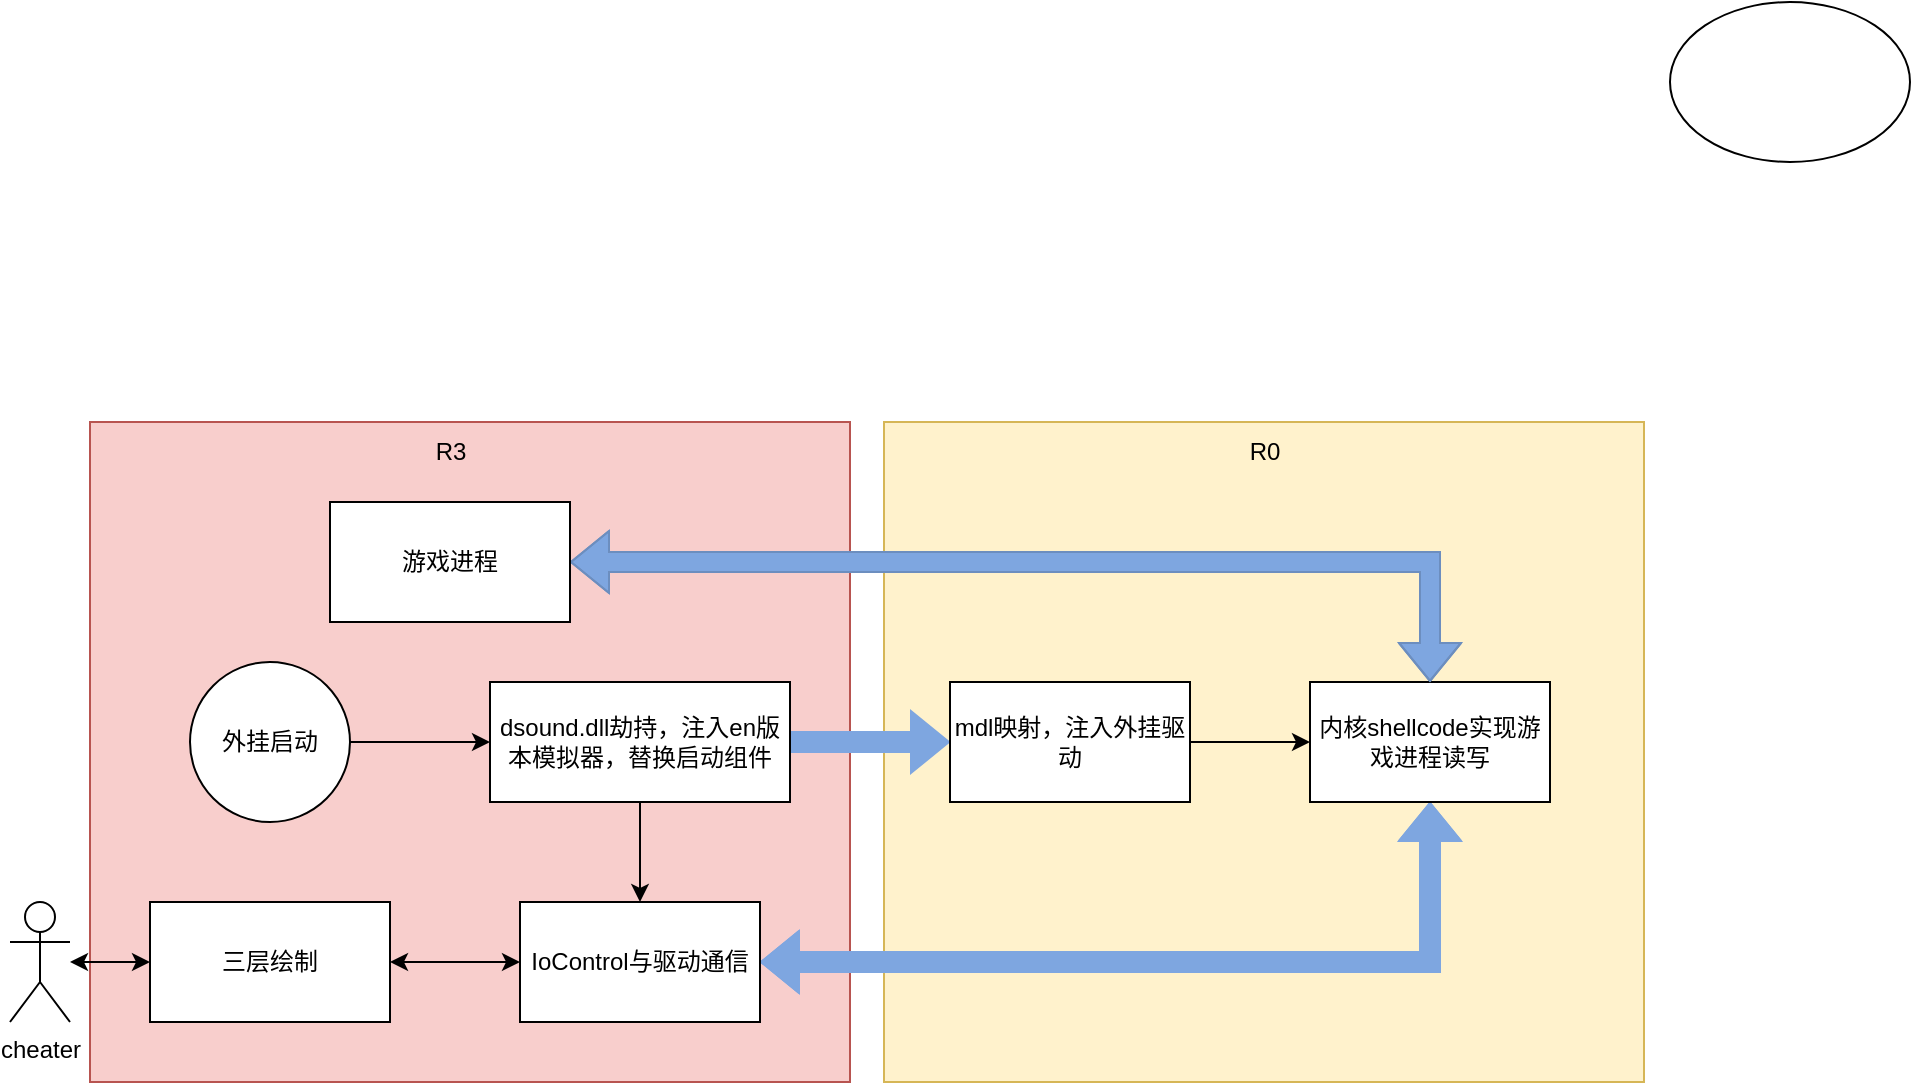 <mxfile version="27.2.0">
  <diagram name="第 1 页" id="94atwDYx0tnbWcTaVONh">
    <mxGraphModel dx="1971" dy="1114" grid="1" gridSize="10" guides="1" tooltips="1" connect="1" arrows="1" fold="1" page="1" pageScale="1" pageWidth="827" pageHeight="1169" math="0" shadow="0">
      <root>
        <mxCell id="0" />
        <mxCell id="1" parent="0" />
        <mxCell id="5Bq08Rg5JXSJL_3d3jPr-19" value="" style="rounded=0;whiteSpace=wrap;html=1;fillColor=#fff2cc;strokeColor=#d6b656;" vertex="1" parent="1">
          <mxGeometry x="447" y="270" width="380" height="330" as="geometry" />
        </mxCell>
        <mxCell id="5Bq08Rg5JXSJL_3d3jPr-16" value="" style="rounded=0;whiteSpace=wrap;html=1;fillColor=#f8cecc;strokeColor=#b85450;" vertex="1" parent="1">
          <mxGeometry x="50" y="270" width="380" height="330" as="geometry" />
        </mxCell>
        <mxCell id="5Bq08Rg5JXSJL_3d3jPr-13" value="" style="edgeStyle=orthogonalEdgeStyle;rounded=0;orthogonalLoop=1;jettySize=auto;html=1;" edge="1" parent="1" source="5Bq08Rg5JXSJL_3d3jPr-2" target="5Bq08Rg5JXSJL_3d3jPr-12">
          <mxGeometry relative="1" as="geometry" />
        </mxCell>
        <mxCell id="5Bq08Rg5JXSJL_3d3jPr-2" value="外挂启动" style="ellipse;whiteSpace=wrap;html=1;aspect=fixed;" vertex="1" parent="1">
          <mxGeometry x="100" y="390" width="80" height="80" as="geometry" />
        </mxCell>
        <mxCell id="5Bq08Rg5JXSJL_3d3jPr-15" value="" style="edgeStyle=orthogonalEdgeStyle;rounded=0;orthogonalLoop=1;jettySize=auto;html=1;shape=flexArrow;fillColor=#7EA6E0;strokeColor=#7EA6E0;" edge="1" parent="1" source="5Bq08Rg5JXSJL_3d3jPr-12" target="5Bq08Rg5JXSJL_3d3jPr-14">
          <mxGeometry relative="1" as="geometry" />
        </mxCell>
        <mxCell id="5Bq08Rg5JXSJL_3d3jPr-21" value="" style="edgeStyle=orthogonalEdgeStyle;rounded=0;orthogonalLoop=1;jettySize=auto;html=1;" edge="1" parent="1" source="5Bq08Rg5JXSJL_3d3jPr-12" target="5Bq08Rg5JXSJL_3d3jPr-20">
          <mxGeometry relative="1" as="geometry" />
        </mxCell>
        <mxCell id="5Bq08Rg5JXSJL_3d3jPr-12" value="dsound.dll劫持，注入en版本模拟器，替换启动组件" style="whiteSpace=wrap;html=1;" vertex="1" parent="1">
          <mxGeometry x="250" y="400" width="150" height="60" as="geometry" />
        </mxCell>
        <mxCell id="5Bq08Rg5JXSJL_3d3jPr-18" value="" style="edgeStyle=orthogonalEdgeStyle;rounded=0;orthogonalLoop=1;jettySize=auto;html=1;" edge="1" parent="1" source="5Bq08Rg5JXSJL_3d3jPr-14" target="5Bq08Rg5JXSJL_3d3jPr-17">
          <mxGeometry relative="1" as="geometry" />
        </mxCell>
        <mxCell id="5Bq08Rg5JXSJL_3d3jPr-14" value="mdl映射，注入外挂驱动" style="whiteSpace=wrap;html=1;" vertex="1" parent="1">
          <mxGeometry x="480" y="400" width="120" height="60" as="geometry" />
        </mxCell>
        <mxCell id="5Bq08Rg5JXSJL_3d3jPr-25" style="edgeStyle=orthogonalEdgeStyle;rounded=0;orthogonalLoop=1;jettySize=auto;html=1;exitX=0.5;exitY=1;exitDx=0;exitDy=0;entryX=1;entryY=0.5;entryDx=0;entryDy=0;startArrow=classic;startFill=1;shape=flexArrow;strokeColor=#7EA6E0;fillColor=#7EA6E0;" edge="1" parent="1" source="5Bq08Rg5JXSJL_3d3jPr-17" target="5Bq08Rg5JXSJL_3d3jPr-20">
          <mxGeometry relative="1" as="geometry" />
        </mxCell>
        <mxCell id="5Bq08Rg5JXSJL_3d3jPr-17" value="内核shellcode实现游戏进程读写" style="whiteSpace=wrap;html=1;" vertex="1" parent="1">
          <mxGeometry x="660" y="400" width="120" height="60" as="geometry" />
        </mxCell>
        <mxCell id="5Bq08Rg5JXSJL_3d3jPr-20" value="IoControl与驱动通信" style="whiteSpace=wrap;html=1;" vertex="1" parent="1">
          <mxGeometry x="265" y="510" width="120" height="60" as="geometry" />
        </mxCell>
        <mxCell id="5Bq08Rg5JXSJL_3d3jPr-24" value="" style="rounded=0;orthogonalLoop=1;jettySize=auto;html=1;startArrow=classic;startFill=1;" edge="1" parent="1" source="5Bq08Rg5JXSJL_3d3jPr-22" target="5Bq08Rg5JXSJL_3d3jPr-20">
          <mxGeometry relative="1" as="geometry" />
        </mxCell>
        <mxCell id="5Bq08Rg5JXSJL_3d3jPr-22" value="三层绘制" style="rounded=0;whiteSpace=wrap;html=1;" vertex="1" parent="1">
          <mxGeometry x="80" y="510" width="120" height="60" as="geometry" />
        </mxCell>
        <mxCell id="5Bq08Rg5JXSJL_3d3jPr-26" value="R3" style="text;html=1;align=center;verticalAlign=middle;resizable=0;points=[];autosize=1;strokeColor=none;fillColor=none;" vertex="1" parent="1">
          <mxGeometry x="210" y="270" width="40" height="30" as="geometry" />
        </mxCell>
        <mxCell id="5Bq08Rg5JXSJL_3d3jPr-27" value="R0" style="text;html=1;align=center;verticalAlign=middle;resizable=0;points=[];autosize=1;strokeColor=none;fillColor=none;" vertex="1" parent="1">
          <mxGeometry x="617" y="270" width="40" height="30" as="geometry" />
        </mxCell>
        <mxCell id="5Bq08Rg5JXSJL_3d3jPr-29" style="edgeStyle=orthogonalEdgeStyle;rounded=0;orthogonalLoop=1;jettySize=auto;html=1;exitX=1;exitY=0.5;exitDx=0;exitDy=0;entryX=0.5;entryY=0;entryDx=0;entryDy=0;startArrow=classic;startFill=1;fillColor=#7EA6E0;strokeColor=#6c8ebf;shape=flexArrow;" edge="1" parent="1" source="5Bq08Rg5JXSJL_3d3jPr-28" target="5Bq08Rg5JXSJL_3d3jPr-17">
          <mxGeometry relative="1" as="geometry" />
        </mxCell>
        <mxCell id="5Bq08Rg5JXSJL_3d3jPr-28" value="游戏进程" style="rounded=0;whiteSpace=wrap;html=1;" vertex="1" parent="1">
          <mxGeometry x="170" y="310" width="120" height="60" as="geometry" />
        </mxCell>
        <mxCell id="5Bq08Rg5JXSJL_3d3jPr-35" value="cheater" style="shape=umlActor;verticalLabelPosition=bottom;verticalAlign=top;html=1;outlineConnect=0;" vertex="1" parent="1">
          <mxGeometry x="10" y="510" width="30" height="60" as="geometry" />
        </mxCell>
        <mxCell id="5Bq08Rg5JXSJL_3d3jPr-36" value="" style="ellipse;whiteSpace=wrap;html=1;" vertex="1" parent="1">
          <mxGeometry x="840" y="60" width="120" height="80" as="geometry" />
        </mxCell>
        <mxCell id="5Bq08Rg5JXSJL_3d3jPr-40" value="" style="endArrow=classic;startArrow=classic;html=1;rounded=0;entryX=0;entryY=0.5;entryDx=0;entryDy=0;" edge="1" parent="1" source="5Bq08Rg5JXSJL_3d3jPr-35" target="5Bq08Rg5JXSJL_3d3jPr-22">
          <mxGeometry width="50" height="50" relative="1" as="geometry">
            <mxPoint x="30" y="590" as="sourcePoint" />
            <mxPoint x="80" y="540" as="targetPoint" />
          </mxGeometry>
        </mxCell>
      </root>
    </mxGraphModel>
  </diagram>
</mxfile>
